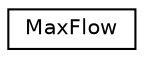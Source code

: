 digraph "Graphical Class Hierarchy"
{
 // LATEX_PDF_SIZE
  edge [fontname="Helvetica",fontsize="10",labelfontname="Helvetica",labelfontsize="10"];
  node [fontname="Helvetica",fontsize="10",shape=record];
  rankdir="LR";
  Node0 [label="MaxFlow",height=0.2,width=0.4,color="black", fillcolor="white", style="filled",URL="$classcom_1_1google_1_1ortools_1_1graph_1_1MaxFlow.html",tooltip=" "];
}
